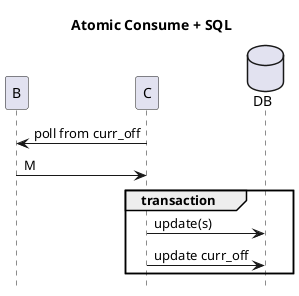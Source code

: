 @startuml
title Atomic Consume + SQL
hide footbox
participant B
participant C
database DB

B<-C: poll from curr_off
B->C: M
group transaction
    C->DB: update(s)
    C->DB: update curr_off
end

@enduml
? inbox pattern
